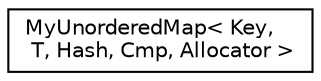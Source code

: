 digraph "Graphical Class Hierarchy"
{
 // LATEX_PDF_SIZE
  edge [fontname="Helvetica",fontsize="10",labelfontname="Helvetica",labelfontsize="10"];
  node [fontname="Helvetica",fontsize="10",shape=record];
  rankdir="LR";
  Node0 [label="MyUnorderedMap\< Key,\l T, Hash, Cmp, Allocator \>",height=0.2,width=0.4,color="black", fillcolor="white", style="filled",URL="$classMyUnorderedMap.html",tooltip="MyUnordered map is an associative container that contains key-value pairs with unique keys...."];
}

